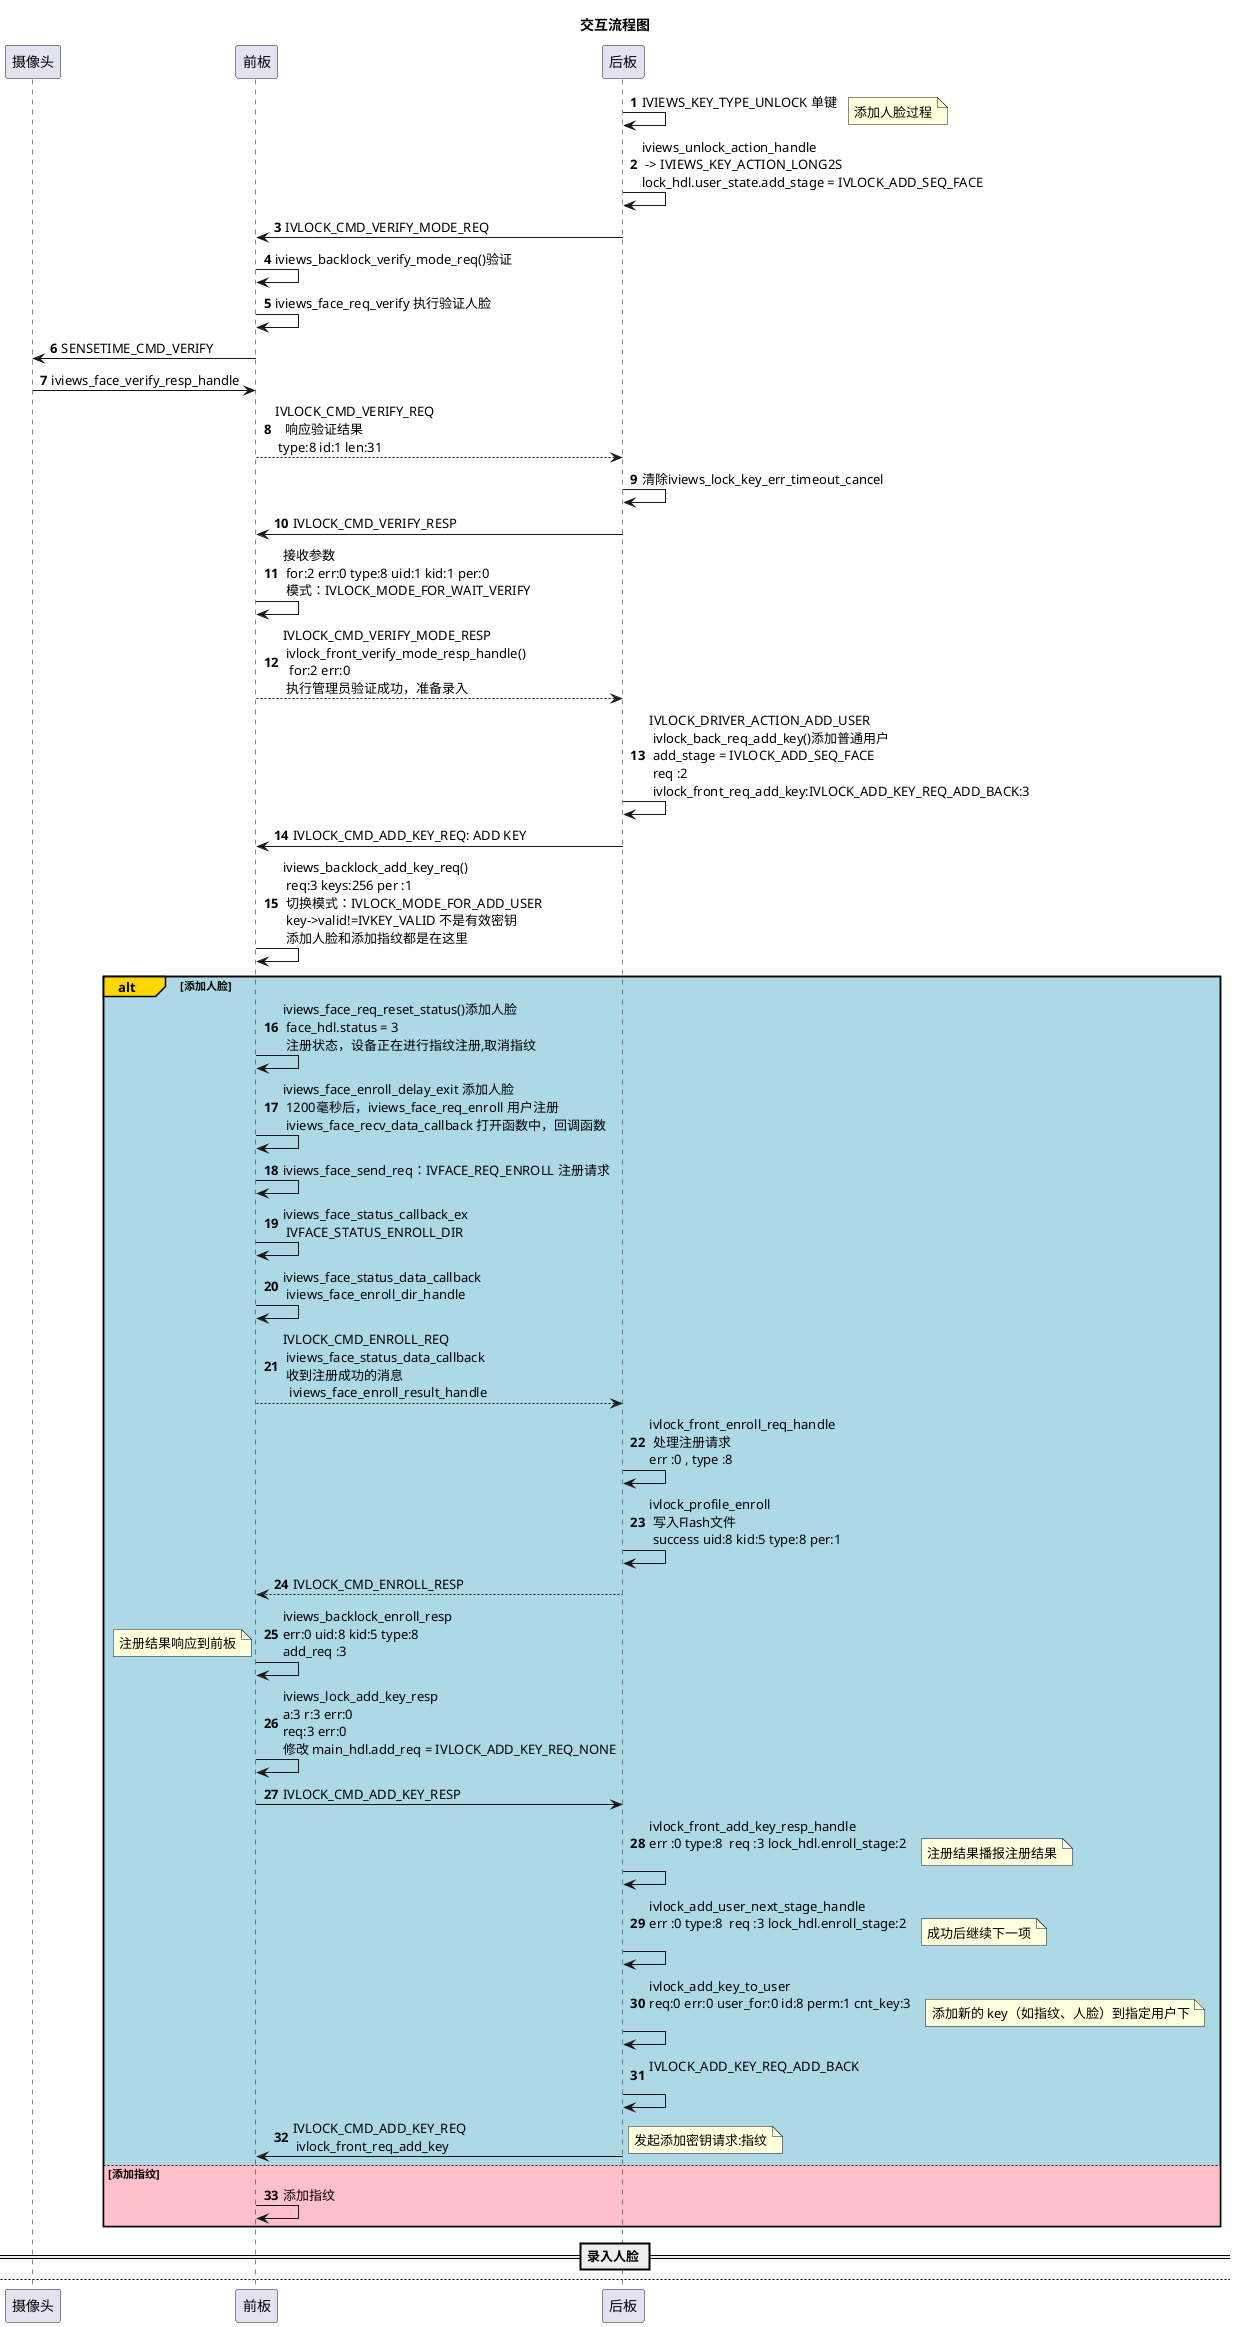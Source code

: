 
@startuml
participant 摄像头 as VGA
participant 前板 as Font
participant 后板 as BACK
title 交互流程图
autonumber
BACK -> BACK: IVIEWS_KEY_TYPE_UNLOCK 单键
note right: 添加人脸过程
BACK -> BACK:  iviews_unlock_action_handle \n -> IVIEWS_KEY_ACTION_LONG2S \nlock_hdl.user_state.add_stage = IVLOCK_ADD_SEQ_FACE
BACK -> Font:  IVLOCK_CMD_VERIFY_MODE_REQ

Font -> Font: iviews_backlock_verify_mode_req()验证

Font -> Font: iviews_face_req_verify 执行验证人脸

Font -> VGA: SENSETIME_CMD_VERIFY

VGA -> Font: iviews_face_verify_resp_handle

Font --> BACK: IVLOCK_CMD_VERIFY_REQ \n   响应验证结果 \n type:8 id:1 len:31

BACK -> BACK: 清除iviews_lock_key_err_timeout_cancel

BACK -> Font: IVLOCK_CMD_VERIFY_RESP

Font -> Font: 接收参数 \n for:2 err:0 type:8 uid:1 kid:1 per:0 \n 模式：IVLOCK_MODE_FOR_WAIT_VERIFY

Font --> BACK: IVLOCK_CMD_VERIFY_MODE_RESP \n ivlock_front_verify_mode_resp_handle() \n  for:2 err:0 \n 执行管理员验证成功，准备录入

BACK -> BACK: IVLOCK_DRIVER_ACTION_ADD_USER \n ivlock_back_req_add_key()添加普通用户 \n add_stage = IVLOCK_ADD_SEQ_FACE \n req :2  \n ivlock_front_req_add_key:IVLOCK_ADD_KEY_REQ_ADD_BACK:3

BACK -> Font: IVLOCK_CMD_ADD_KEY_REQ: ADD KEY

Font -> Font: iviews_backlock_add_key_req() \n req:3 keys:256 per :1 \n 切换模式：IVLOCK_MODE_FOR_ADD_USER \n key->valid!=IVKEY_VALID 不是有效密钥 \n 添加人脸和添加指纹都是在这里
alt#Gold #LightBlue 添加人脸
Font -> Font: iviews_face_req_reset_status()添加人脸 \n face_hdl.status = 3 \n 注册状态，设备正在进行指纹注册,取消指纹 

Font -> Font: iviews_face_enroll_delay_exit 添加人脸 \n 1200毫秒后，iviews_face_req_enroll 用户注册 \n iviews_face_recv_data_callback 打开函数中，回调函数 

Font -> Font: iviews_face_send_req：IVFACE_REQ_ENROLL 注册请求

Font -> Font: iviews_face_status_callback_ex \n IVFACE_STATUS_ENROLL_DIR
Font -> Font: iviews_face_status_data_callback \n iviews_face_enroll_dir_handle

Font --> BACK: IVLOCK_CMD_ENROLL_REQ \n iviews_face_status_data_callback \n 收到注册成功的消息 \n  iviews_face_enroll_result_handle

BACK -> BACK: ivlock_front_enroll_req_handle \n 处理注册请求 \nerr :0 , type :8

BACK -> BACK: ivlock_profile_enroll \n 写入Flash文件 \n success uid:8 kid:5 type:8 per:1

BACK --> Font: IVLOCK_CMD_ENROLL_RESP

Font -> Font: iviews_backlock_enroll_resp \nerr:0 uid:8 kid:5 type:8 \nadd_req :3
note left: 注册结果响应到前板

Font -> Font: iviews_lock_add_key_resp \na:3 r:3 err:0 \nreq:3 err:0 \n修改 main_hdl.add_req = IVLOCK_ADD_KEY_REQ_NONE

Font -> BACK: IVLOCK_CMD_ADD_KEY_RESP

BACK -> BACK: ivlock_front_add_key_resp_handle \nerr :0 type:8  req :3 lock_hdl.enroll_stage:2 \n
note right: 注册结果播报注册结果

BACK -> BACK: ivlock_add_user_next_stage_handle \nerr :0 type:8  req :3 lock_hdl.enroll_stage:2 \n
note right: 成功后继续下一项

BACK -> BACK: ivlock_add_key_to_user \nreq:0 err:0 user_for:0 id:8 perm:1 cnt_key:3 \n
note right: 添加新的 key（如指纹、人脸）到指定用户下

BACK -> BACK: IVLOCK_ADD_KEY_REQ_ADD_BACK \n 

BACK -> Font: IVLOCK_CMD_ADD_KEY_REQ \n ivlock_front_req_add_key
note right: 发起添加密钥请求:指纹





else #Pink 添加指纹
Font -> Font: 添加指纹
end

== 录入人脸 ==

newpage

BACK -> Font: 按键按下2秒
note right: 添加人脸过程

newpage A title for the\nlast page



@enduml